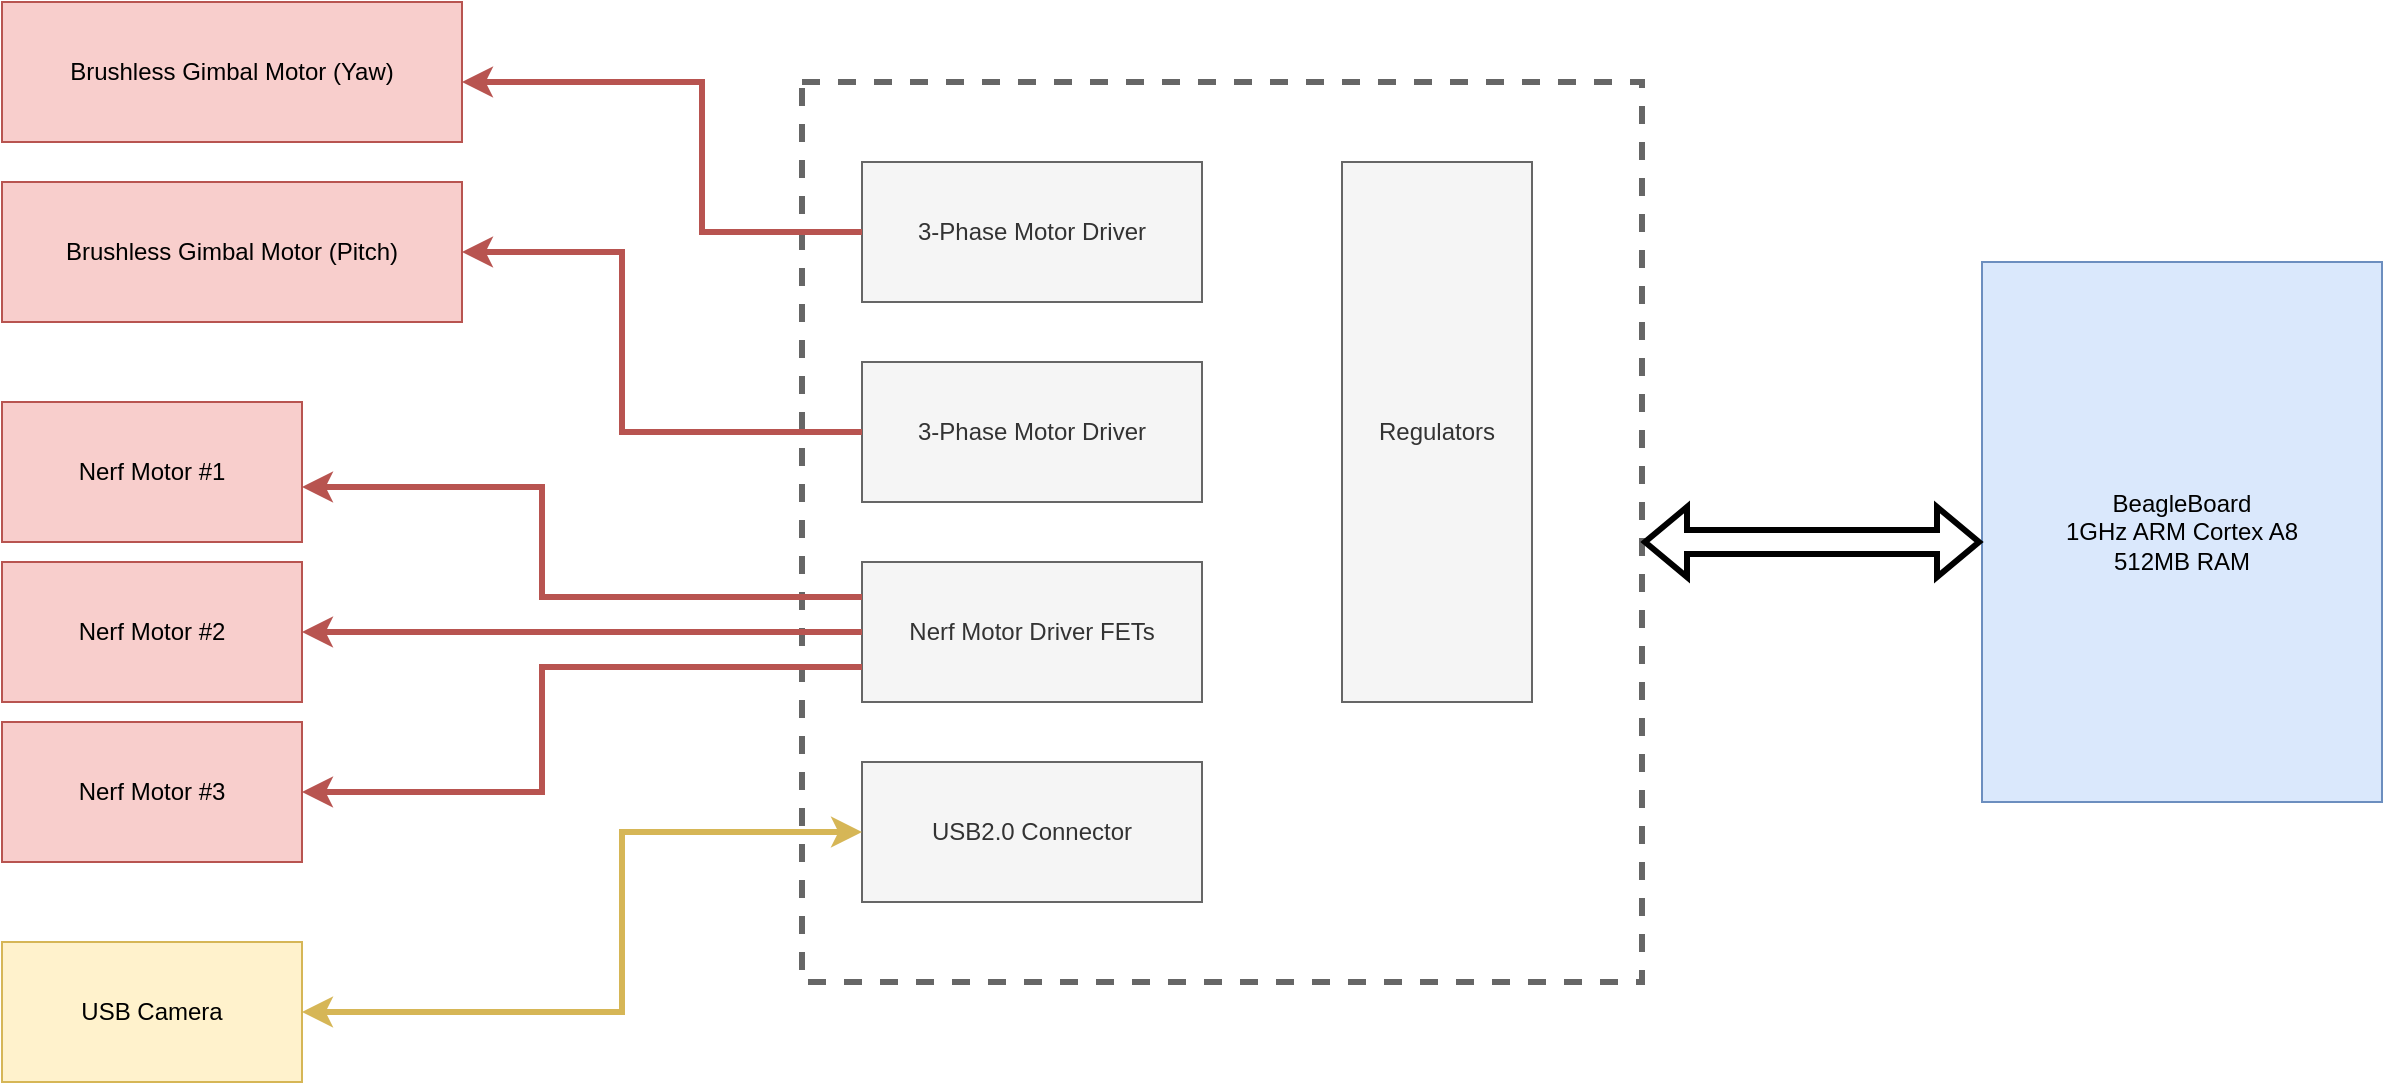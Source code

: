 <mxfile version="20.3.0" type="github">
  <diagram id="Pz8v3FjEGnFZLRO95eSS" name="Page-1">
    <mxGraphModel dx="2175" dy="1116" grid="1" gridSize="10" guides="1" tooltips="1" connect="1" arrows="1" fold="1" page="1" pageScale="1" pageWidth="850" pageHeight="1100" math="0" shadow="0">
      <root>
        <mxCell id="0" />
        <mxCell id="1" parent="0" />
        <mxCell id="TsmZRcU1ou4859HRZtsh-2" value="" style="rounded=0;whiteSpace=wrap;html=1;fillColor=none;strokeColor=#666666;fontColor=#333333;shadow=0;dashed=1;strokeWidth=3;" vertex="1" parent="1">
          <mxGeometry x="610" y="240" width="420" height="450" as="geometry" />
        </mxCell>
        <mxCell id="TsmZRcU1ou4859HRZtsh-1" value="BeagleBoard&lt;br&gt;1GHz ARM Cortex A8&lt;br&gt;512MB RAM" style="rounded=0;whiteSpace=wrap;html=1;fillColor=#dae8fc;strokeColor=#6c8ebf;shadow=0;" vertex="1" parent="1">
          <mxGeometry x="1200" y="330" width="200" height="270" as="geometry" />
        </mxCell>
        <mxCell id="TsmZRcU1ou4859HRZtsh-3" value="3-Phase Motor Driver" style="rounded=0;whiteSpace=wrap;html=1;fillColor=#f5f5f5;strokeColor=#666666;fontColor=#333333;shadow=0;" vertex="1" parent="1">
          <mxGeometry x="640" y="280" width="170" height="70" as="geometry" />
        </mxCell>
        <mxCell id="TsmZRcU1ou4859HRZtsh-5" value="3-Phase Motor Driver" style="rounded=0;whiteSpace=wrap;html=1;fillColor=#f5f5f5;strokeColor=#666666;fontColor=#333333;shadow=0;" vertex="1" parent="1">
          <mxGeometry x="640" y="380" width="170" height="70" as="geometry" />
        </mxCell>
        <mxCell id="TsmZRcU1ou4859HRZtsh-8" value="Regulators" style="rounded=0;whiteSpace=wrap;html=1;fillColor=#f5f5f5;strokeColor=#666666;fontColor=#333333;shadow=0;" vertex="1" parent="1">
          <mxGeometry x="880" y="280" width="95" height="270" as="geometry" />
        </mxCell>
        <mxCell id="TsmZRcU1ou4859HRZtsh-9" value="Brushless Gimbal Motor (Yaw)" style="rounded=0;whiteSpace=wrap;html=1;fillColor=#f8cecc;strokeColor=#b85450;shadow=0;" vertex="1" parent="1">
          <mxGeometry x="210" y="200" width="230" height="70" as="geometry" />
        </mxCell>
        <mxCell id="TsmZRcU1ou4859HRZtsh-10" value="Brushless Gimbal Motor (Pitch)" style="rounded=0;whiteSpace=wrap;html=1;fillColor=#f8cecc;strokeColor=#b85450;shadow=0;" vertex="1" parent="1">
          <mxGeometry x="210" y="290" width="230" height="70" as="geometry" />
        </mxCell>
        <mxCell id="TsmZRcU1ou4859HRZtsh-11" value="Nerf Motor Driver FETs" style="rounded=0;whiteSpace=wrap;html=1;fillColor=#f5f5f5;strokeColor=#666666;fontColor=#333333;shadow=0;" vertex="1" parent="1">
          <mxGeometry x="640" y="480" width="170" height="70" as="geometry" />
        </mxCell>
        <mxCell id="TsmZRcU1ou4859HRZtsh-12" value="Nerf Motor #1" style="rounded=0;whiteSpace=wrap;html=1;fillColor=#f8cecc;strokeColor=#b85450;shadow=0;" vertex="1" parent="1">
          <mxGeometry x="210" y="400" width="150" height="70" as="geometry" />
        </mxCell>
        <mxCell id="TsmZRcU1ou4859HRZtsh-13" value="Nerf Motor #2" style="rounded=0;whiteSpace=wrap;html=1;fillColor=#f8cecc;strokeColor=#b85450;shadow=0;" vertex="1" parent="1">
          <mxGeometry x="210" y="480" width="150" height="70" as="geometry" />
        </mxCell>
        <mxCell id="TsmZRcU1ou4859HRZtsh-14" value="Nerf Motor #3" style="rounded=0;whiteSpace=wrap;html=1;fillColor=#f8cecc;strokeColor=#b85450;shadow=0;" vertex="1" parent="1">
          <mxGeometry x="210" y="560" width="150" height="70" as="geometry" />
        </mxCell>
        <mxCell id="TsmZRcU1ou4859HRZtsh-15" value="USB Camera" style="rounded=0;whiteSpace=wrap;html=1;fillColor=#fff2cc;strokeColor=#d6b656;shadow=0;" vertex="1" parent="1">
          <mxGeometry x="210" y="670" width="150" height="70" as="geometry" />
        </mxCell>
        <mxCell id="TsmZRcU1ou4859HRZtsh-16" value="USB2.0 Connector" style="rounded=0;whiteSpace=wrap;html=1;fillColor=#f5f5f5;strokeColor=#666666;fontColor=#333333;shadow=0;" vertex="1" parent="1">
          <mxGeometry x="640" y="580" width="170" height="70" as="geometry" />
        </mxCell>
        <mxCell id="TsmZRcU1ou4859HRZtsh-17" value="" style="shape=flexArrow;endArrow=classic;startArrow=classic;html=1;rounded=0;strokeWidth=3;fillColor=default;" edge="1" parent="1">
          <mxGeometry width="100" height="100" relative="1" as="geometry">
            <mxPoint x="1200" y="470" as="sourcePoint" />
            <mxPoint x="1030" y="470" as="targetPoint" />
          </mxGeometry>
        </mxCell>
        <mxCell id="TsmZRcU1ou4859HRZtsh-19" value="" style="endArrow=classic;startArrow=classic;html=1;rounded=0;exitX=1;exitY=0.5;exitDx=0;exitDy=0;entryX=0;entryY=0.5;entryDx=0;entryDy=0;edgeStyle=orthogonalEdgeStyle;strokeWidth=3;fillColor=#fff2cc;strokeColor=#d6b656;" edge="1" parent="1" source="TsmZRcU1ou4859HRZtsh-15" target="TsmZRcU1ou4859HRZtsh-16">
          <mxGeometry width="50" height="50" relative="1" as="geometry">
            <mxPoint x="620" y="580" as="sourcePoint" />
            <mxPoint x="670" y="530" as="targetPoint" />
            <Array as="points">
              <mxPoint x="520" y="705" />
              <mxPoint x="520" y="615" />
            </Array>
          </mxGeometry>
        </mxCell>
        <mxCell id="TsmZRcU1ou4859HRZtsh-20" value="" style="endArrow=none;startArrow=classic;html=1;rounded=0;exitX=1;exitY=0.5;exitDx=0;exitDy=0;entryX=0;entryY=0.75;entryDx=0;entryDy=0;edgeStyle=orthogonalEdgeStyle;endFill=0;strokeWidth=3;fillColor=#f8cecc;strokeColor=#b85450;" edge="1" parent="1" target="TsmZRcU1ou4859HRZtsh-11">
          <mxGeometry width="50" height="50" relative="1" as="geometry">
            <mxPoint x="360" y="595" as="sourcePoint" />
            <mxPoint x="640" y="505" as="targetPoint" />
            <Array as="points">
              <mxPoint x="480" y="595" />
              <mxPoint x="480" y="533" />
            </Array>
          </mxGeometry>
        </mxCell>
        <mxCell id="TsmZRcU1ou4859HRZtsh-21" value="" style="endArrow=none;startArrow=classic;html=1;rounded=0;exitX=1;exitY=0.5;exitDx=0;exitDy=0;edgeStyle=orthogonalEdgeStyle;entryX=0;entryY=0.5;entryDx=0;entryDy=0;endFill=0;strokeWidth=3;fillColor=#f8cecc;strokeColor=#b85450;" edge="1" parent="1" source="TsmZRcU1ou4859HRZtsh-13" target="TsmZRcU1ou4859HRZtsh-11">
          <mxGeometry width="50" height="50" relative="1" as="geometry">
            <mxPoint x="360" y="510" as="sourcePoint" />
            <mxPoint x="640" y="420" as="targetPoint" />
            <Array as="points" />
          </mxGeometry>
        </mxCell>
        <mxCell id="TsmZRcU1ou4859HRZtsh-22" value="" style="endArrow=none;startArrow=classic;html=1;rounded=0;exitX=1;exitY=0.5;exitDx=0;exitDy=0;entryX=0;entryY=0.25;entryDx=0;entryDy=0;edgeStyle=orthogonalEdgeStyle;endFill=0;strokeWidth=3;fillColor=#f8cecc;strokeColor=#b85450;" edge="1" parent="1" target="TsmZRcU1ou4859HRZtsh-11">
          <mxGeometry width="50" height="50" relative="1" as="geometry">
            <mxPoint x="360" y="442.5" as="sourcePoint" />
            <mxPoint x="640" y="380" as="targetPoint" />
            <Array as="points">
              <mxPoint x="480" y="442" />
              <mxPoint x="480" y="498" />
            </Array>
          </mxGeometry>
        </mxCell>
        <mxCell id="TsmZRcU1ou4859HRZtsh-23" value="" style="endArrow=none;startArrow=classic;html=1;rounded=0;exitX=1;exitY=0.5;exitDx=0;exitDy=0;entryX=0;entryY=0.25;entryDx=0;entryDy=0;edgeStyle=orthogonalEdgeStyle;endFill=0;strokeWidth=3;fillColor=#f8cecc;strokeColor=#b85450;" edge="1" parent="1" source="TsmZRcU1ou4859HRZtsh-10">
          <mxGeometry width="50" height="50" relative="1" as="geometry">
            <mxPoint x="360" y="360.02" as="sourcePoint" />
            <mxPoint x="640" y="415.02" as="targetPoint" />
            <Array as="points">
              <mxPoint x="520" y="325" />
              <mxPoint x="520" y="415" />
            </Array>
          </mxGeometry>
        </mxCell>
        <mxCell id="TsmZRcU1ou4859HRZtsh-24" value="" style="endArrow=none;startArrow=classic;html=1;rounded=0;exitX=1;exitY=0.5;exitDx=0;exitDy=0;entryX=0;entryY=0.5;entryDx=0;entryDy=0;edgeStyle=orthogonalEdgeStyle;endFill=0;strokeWidth=3;fillColor=#f8cecc;strokeColor=#b85450;" edge="1" parent="1" target="TsmZRcU1ou4859HRZtsh-3">
          <mxGeometry width="50" height="50" relative="1" as="geometry">
            <mxPoint x="440" y="240" as="sourcePoint" />
            <mxPoint x="640" y="330.02" as="targetPoint" />
            <Array as="points">
              <mxPoint x="560" y="240" />
              <mxPoint x="560" y="315" />
            </Array>
          </mxGeometry>
        </mxCell>
      </root>
    </mxGraphModel>
  </diagram>
</mxfile>
